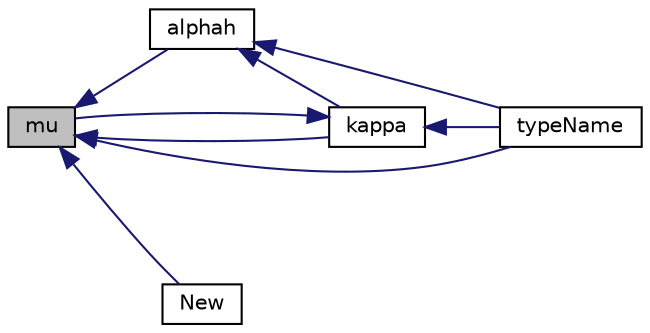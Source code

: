digraph "mu"
{
  bgcolor="transparent";
  edge [fontname="Helvetica",fontsize="10",labelfontname="Helvetica",labelfontsize="10"];
  node [fontname="Helvetica",fontsize="10",shape=record];
  rankdir="LR";
  Node157 [label="mu",height=0.2,width=0.4,color="black", fillcolor="grey75", style="filled", fontcolor="black"];
  Node157 -> Node158 [dir="back",color="midnightblue",fontsize="10",style="solid",fontname="Helvetica"];
  Node158 [label="alphah",height=0.2,width=0.4,color="black",URL="$a31749.html#aa3d16e0f36b6c7f0e4c8fdd59878d31f",tooltip="Thermal diffusivity of enthalpy [kg/ms]. "];
  Node158 -> Node159 [dir="back",color="midnightblue",fontsize="10",style="solid",fontname="Helvetica"];
  Node159 [label="typeName",height=0.2,width=0.4,color="black",URL="$a31749.html#a561f535eabff4d94fd999c48df4443bd",tooltip="Return the instantiated type name. "];
  Node158 -> Node160 [dir="back",color="midnightblue",fontsize="10",style="solid",fontname="Helvetica"];
  Node160 [label="kappa",height=0.2,width=0.4,color="black",URL="$a31749.html#a5466ad2fbb533099dd54880c87ad1928",tooltip="Thermal conductivity [W/mK]. "];
  Node160 -> Node159 [dir="back",color="midnightblue",fontsize="10",style="solid",fontname="Helvetica"];
  Node160 -> Node157 [dir="back",color="midnightblue",fontsize="10",style="solid",fontname="Helvetica"];
  Node157 -> Node160 [dir="back",color="midnightblue",fontsize="10",style="solid",fontname="Helvetica"];
  Node157 -> Node161 [dir="back",color="midnightblue",fontsize="10",style="solid",fontname="Helvetica"];
  Node161 [label="New",height=0.2,width=0.4,color="black",URL="$a31749.html#a87512c3b9cd9450841df51470a2c0487"];
  Node157 -> Node159 [dir="back",color="midnightblue",fontsize="10",style="solid",fontname="Helvetica"];
}
